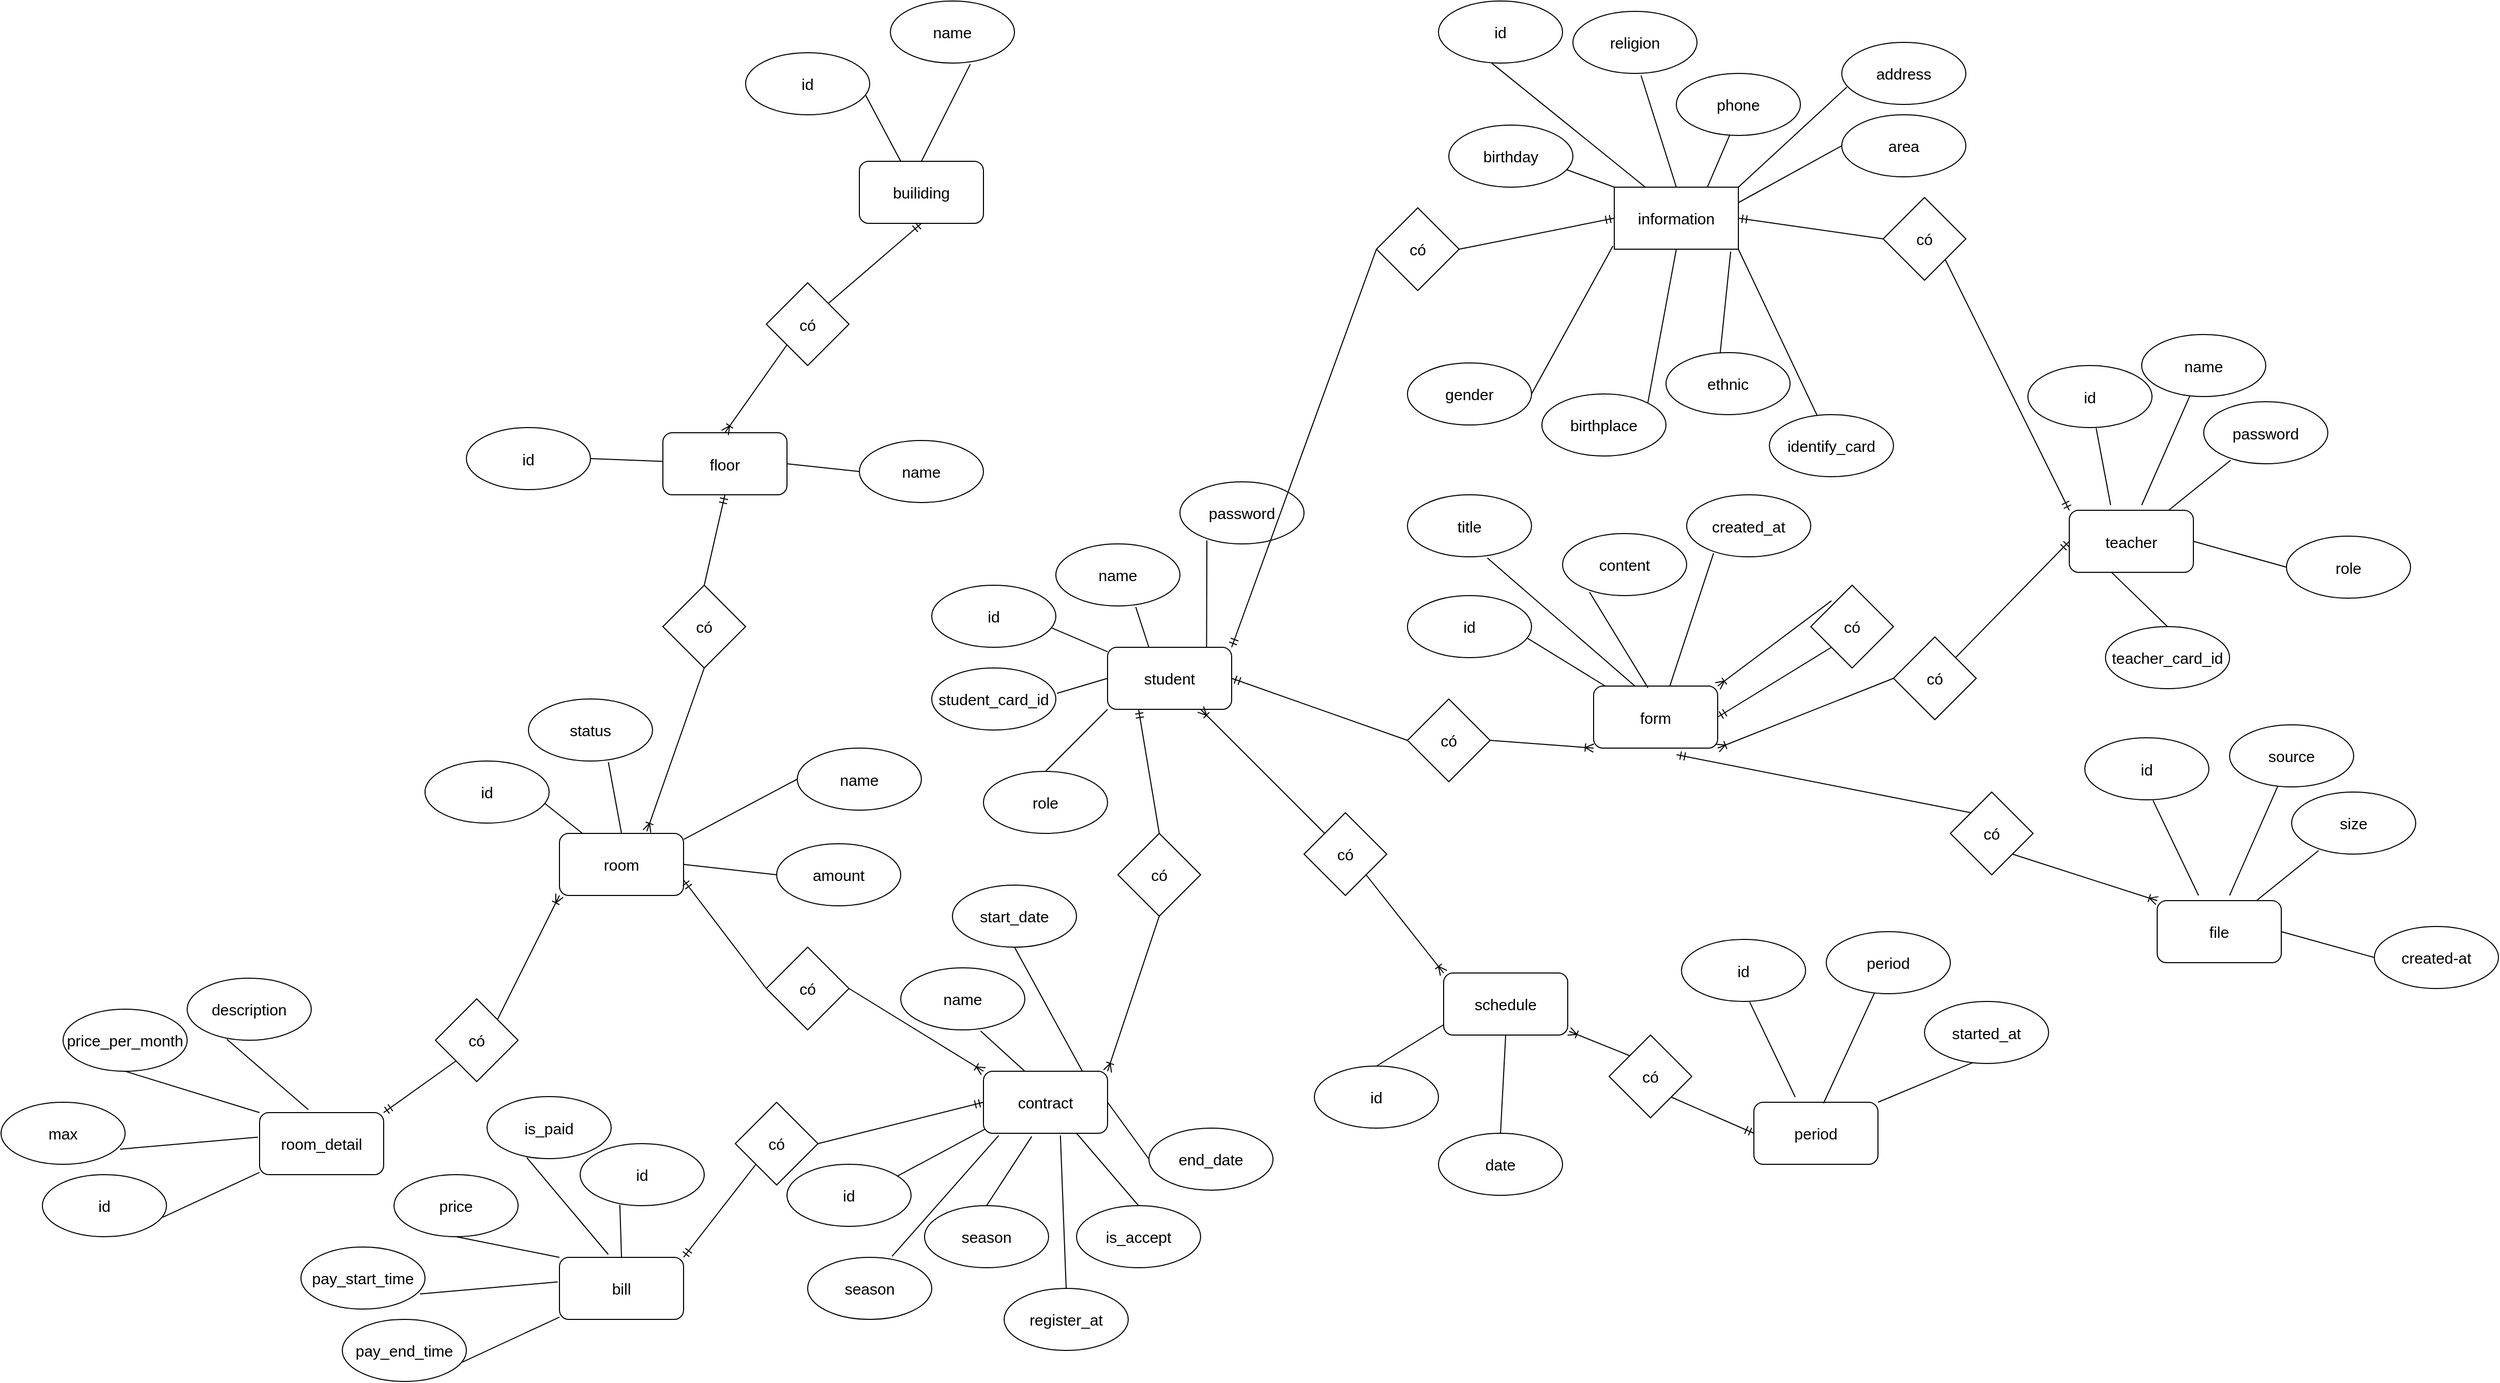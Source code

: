 <mxfile version="20.5.3" type="github">
  <diagram id="K4SE3sof4oe-6UEujn0E" name="Trang-1">
    <mxGraphModel dx="3422" dy="2712" grid="1" gridSize="10" guides="1" tooltips="1" connect="1" arrows="1" fold="1" page="1" pageScale="1" pageWidth="827" pageHeight="1169" math="0" shadow="0">
      <root>
        <mxCell id="0" />
        <mxCell id="1" parent="0" />
        <mxCell id="uzTgU-yGPW_uOpuA6TY6-1" value="student" style="rounded=1;whiteSpace=wrap;html=1;fontSize=15;" vertex="1" parent="1">
          <mxGeometry x="470" y="90" width="120" height="60" as="geometry" />
        </mxCell>
        <mxCell id="uzTgU-yGPW_uOpuA6TY6-2" value="id" style="ellipse;whiteSpace=wrap;html=1;fontSize=15;" vertex="1" parent="1">
          <mxGeometry x="300" y="30" width="120" height="60" as="geometry" />
        </mxCell>
        <mxCell id="uzTgU-yGPW_uOpuA6TY6-3" value="name" style="ellipse;whiteSpace=wrap;html=1;fontSize=15;" vertex="1" parent="1">
          <mxGeometry x="420" y="-10" width="120" height="60" as="geometry" />
        </mxCell>
        <mxCell id="uzTgU-yGPW_uOpuA6TY6-4" value="student_card_id" style="ellipse;whiteSpace=wrap;html=1;fontSize=15;" vertex="1" parent="1">
          <mxGeometry x="300" y="110" width="120" height="60" as="geometry" />
        </mxCell>
        <mxCell id="uzTgU-yGPW_uOpuA6TY6-6" value="password" style="ellipse;whiteSpace=wrap;html=1;fontSize=15;" vertex="1" parent="1">
          <mxGeometry x="540" y="-70" width="120" height="60" as="geometry" />
        </mxCell>
        <mxCell id="uzTgU-yGPW_uOpuA6TY6-8" value="role" style="ellipse;whiteSpace=wrap;html=1;fontSize=15;" vertex="1" parent="1">
          <mxGeometry x="350" y="210" width="120" height="60" as="geometry" />
        </mxCell>
        <mxCell id="uzTgU-yGPW_uOpuA6TY6-9" value="birthday" style="ellipse;whiteSpace=wrap;html=1;fontSize=15;" vertex="1" parent="1">
          <mxGeometry x="800" y="-415" width="120" height="60" as="geometry" />
        </mxCell>
        <mxCell id="uzTgU-yGPW_uOpuA6TY6-10" value="gender" style="ellipse;whiteSpace=wrap;html=1;fontSize=15;" vertex="1" parent="1">
          <mxGeometry x="760" y="-185" width="120" height="60" as="geometry" />
        </mxCell>
        <mxCell id="uzTgU-yGPW_uOpuA6TY6-11" value="ethnic" style="ellipse;whiteSpace=wrap;html=1;fontSize=15;" vertex="1" parent="1">
          <mxGeometry x="1010" y="-195" width="120" height="60" as="geometry" />
        </mxCell>
        <mxCell id="uzTgU-yGPW_uOpuA6TY6-12" value="religion" style="ellipse;whiteSpace=wrap;html=1;fontSize=15;" vertex="1" parent="1">
          <mxGeometry x="920" y="-525" width="120" height="60" as="geometry" />
        </mxCell>
        <mxCell id="uzTgU-yGPW_uOpuA6TY6-13" value="birthplace" style="ellipse;whiteSpace=wrap;html=1;fontSize=15;" vertex="1" parent="1">
          <mxGeometry x="890" y="-155" width="120" height="60" as="geometry" />
        </mxCell>
        <mxCell id="uzTgU-yGPW_uOpuA6TY6-14" value="phone" style="ellipse;whiteSpace=wrap;html=1;fontSize=15;" vertex="1" parent="1">
          <mxGeometry x="1020" y="-465" width="120" height="60" as="geometry" />
        </mxCell>
        <mxCell id="uzTgU-yGPW_uOpuA6TY6-15" value="identify_card" style="ellipse;whiteSpace=wrap;html=1;fontSize=15;" vertex="1" parent="1">
          <mxGeometry x="1110" y="-135" width="120" height="60" as="geometry" />
        </mxCell>
        <mxCell id="uzTgU-yGPW_uOpuA6TY6-16" value="address" style="ellipse;whiteSpace=wrap;html=1;fontSize=15;" vertex="1" parent="1">
          <mxGeometry x="1180" y="-495" width="120" height="60" as="geometry" />
        </mxCell>
        <mxCell id="uzTgU-yGPW_uOpuA6TY6-17" value="area" style="ellipse;whiteSpace=wrap;html=1;fontSize=15;" vertex="1" parent="1">
          <mxGeometry x="1180" y="-425" width="120" height="60" as="geometry" />
        </mxCell>
        <mxCell id="uzTgU-yGPW_uOpuA6TY6-18" value="information" style="whiteSpace=wrap;html=1;fontSize=15;" vertex="1" parent="1">
          <mxGeometry x="960" y="-355" width="120" height="60" as="geometry" />
        </mxCell>
        <mxCell id="uzTgU-yGPW_uOpuA6TY6-19" value="" style="endArrow=none;html=1;rounded=0;fontSize=15;exitX=0;exitY=0;exitDx=0;exitDy=0;entryX=0.948;entryY=0.717;entryDx=0;entryDy=0;entryPerimeter=0;" edge="1" parent="1" source="uzTgU-yGPW_uOpuA6TY6-18" target="uzTgU-yGPW_uOpuA6TY6-9">
          <mxGeometry width="50" height="50" relative="1" as="geometry">
            <mxPoint x="830" y="-385" as="sourcePoint" />
            <mxPoint x="880" y="-435" as="targetPoint" />
          </mxGeometry>
        </mxCell>
        <mxCell id="uzTgU-yGPW_uOpuA6TY6-25" value="" style="endArrow=none;html=1;rounded=0;fontSize=15;entryX=0.549;entryY=1.033;entryDx=0;entryDy=0;entryPerimeter=0;exitX=0.5;exitY=0;exitDx=0;exitDy=0;" edge="1" parent="1" source="uzTgU-yGPW_uOpuA6TY6-18" target="uzTgU-yGPW_uOpuA6TY6-12">
          <mxGeometry width="50" height="50" relative="1" as="geometry">
            <mxPoint x="1040" y="-335" as="sourcePoint" />
            <mxPoint x="1090" y="-385" as="targetPoint" />
          </mxGeometry>
        </mxCell>
        <mxCell id="uzTgU-yGPW_uOpuA6TY6-26" value="" style="endArrow=none;html=1;rounded=0;fontSize=15;entryX=0.429;entryY=1.001;entryDx=0;entryDy=0;entryPerimeter=0;exitX=0.75;exitY=0;exitDx=0;exitDy=0;" edge="1" parent="1" source="uzTgU-yGPW_uOpuA6TY6-18" target="uzTgU-yGPW_uOpuA6TY6-14">
          <mxGeometry width="50" height="50" relative="1" as="geometry">
            <mxPoint x="1000" y="-335" as="sourcePoint" />
            <mxPoint x="985.88" y="-433.02" as="targetPoint" />
          </mxGeometry>
        </mxCell>
        <mxCell id="uzTgU-yGPW_uOpuA6TY6-27" value="" style="endArrow=none;html=1;rounded=0;fontSize=15;entryX=0.041;entryY=0.72;entryDx=0;entryDy=0;entryPerimeter=0;exitX=1;exitY=0;exitDx=0;exitDy=0;" edge="1" parent="1" source="uzTgU-yGPW_uOpuA6TY6-18" target="uzTgU-yGPW_uOpuA6TY6-16">
          <mxGeometry width="50" height="50" relative="1" as="geometry">
            <mxPoint x="1010" y="-325" as="sourcePoint" />
            <mxPoint x="995.88" y="-423.02" as="targetPoint" />
          </mxGeometry>
        </mxCell>
        <mxCell id="uzTgU-yGPW_uOpuA6TY6-28" value="" style="endArrow=none;html=1;rounded=0;fontSize=15;entryX=0;entryY=0.5;entryDx=0;entryDy=0;exitX=1;exitY=0.25;exitDx=0;exitDy=0;" edge="1" parent="1" source="uzTgU-yGPW_uOpuA6TY6-18" target="uzTgU-yGPW_uOpuA6TY6-17">
          <mxGeometry width="50" height="50" relative="1" as="geometry">
            <mxPoint x="1020" y="-315" as="sourcePoint" />
            <mxPoint x="1005.88" y="-413.02" as="targetPoint" />
          </mxGeometry>
        </mxCell>
        <mxCell id="uzTgU-yGPW_uOpuA6TY6-29" value="" style="endArrow=none;html=1;rounded=0;fontSize=15;exitX=1;exitY=1;exitDx=0;exitDy=0;" edge="1" parent="1" source="uzTgU-yGPW_uOpuA6TY6-18" target="uzTgU-yGPW_uOpuA6TY6-15">
          <mxGeometry width="50" height="50" relative="1" as="geometry">
            <mxPoint x="1030" y="-305" as="sourcePoint" />
            <mxPoint x="1015.88" y="-403.02" as="targetPoint" />
          </mxGeometry>
        </mxCell>
        <mxCell id="uzTgU-yGPW_uOpuA6TY6-30" value="" style="endArrow=none;html=1;rounded=0;fontSize=15;entryX=0.437;entryY=0.002;entryDx=0;entryDy=0;entryPerimeter=0;exitX=0.938;exitY=1.039;exitDx=0;exitDy=0;exitPerimeter=0;" edge="1" parent="1" source="uzTgU-yGPW_uOpuA6TY6-18" target="uzTgU-yGPW_uOpuA6TY6-11">
          <mxGeometry width="50" height="50" relative="1" as="geometry">
            <mxPoint x="1040" y="-295" as="sourcePoint" />
            <mxPoint x="1025.88" y="-393.02" as="targetPoint" />
          </mxGeometry>
        </mxCell>
        <mxCell id="uzTgU-yGPW_uOpuA6TY6-31" value="" style="endArrow=none;html=1;rounded=0;fontSize=15;entryX=1;entryY=0;entryDx=0;entryDy=0;exitX=0.5;exitY=1;exitDx=0;exitDy=0;" edge="1" parent="1" source="uzTgU-yGPW_uOpuA6TY6-18" target="uzTgU-yGPW_uOpuA6TY6-13">
          <mxGeometry width="50" height="50" relative="1" as="geometry">
            <mxPoint x="1050" y="-285" as="sourcePoint" />
            <mxPoint x="1035.88" y="-383.02" as="targetPoint" />
          </mxGeometry>
        </mxCell>
        <mxCell id="uzTgU-yGPW_uOpuA6TY6-32" value="" style="endArrow=none;html=1;rounded=0;fontSize=15;entryX=1;entryY=0.5;entryDx=0;entryDy=0;exitX=-0.011;exitY=0.95;exitDx=0;exitDy=0;exitPerimeter=0;" edge="1" parent="1" source="uzTgU-yGPW_uOpuA6TY6-18" target="uzTgU-yGPW_uOpuA6TY6-10">
          <mxGeometry width="50" height="50" relative="1" as="geometry">
            <mxPoint x="1060" y="-275" as="sourcePoint" />
            <mxPoint x="1045.88" y="-373.02" as="targetPoint" />
          </mxGeometry>
        </mxCell>
        <mxCell id="uzTgU-yGPW_uOpuA6TY6-33" value="" style="endArrow=none;html=1;rounded=0;fontSize=15;exitX=0;exitY=1;exitDx=0;exitDy=0;entryX=0.5;entryY=0;entryDx=0;entryDy=0;" edge="1" parent="1" source="uzTgU-yGPW_uOpuA6TY6-1" target="uzTgU-yGPW_uOpuA6TY6-8">
          <mxGeometry width="50" height="50" relative="1" as="geometry">
            <mxPoint x="620" y="70" as="sourcePoint" />
            <mxPoint x="670" y="20" as="targetPoint" />
          </mxGeometry>
        </mxCell>
        <mxCell id="uzTgU-yGPW_uOpuA6TY6-34" value="" style="endArrow=none;html=1;rounded=0;fontSize=15;exitX=0.798;exitY=0.004;exitDx=0;exitDy=0;exitPerimeter=0;entryX=0.217;entryY=0.943;entryDx=0;entryDy=0;entryPerimeter=0;" edge="1" parent="1" source="uzTgU-yGPW_uOpuA6TY6-1" target="uzTgU-yGPW_uOpuA6TY6-6">
          <mxGeometry width="50" height="50" relative="1" as="geometry">
            <mxPoint x="690" y="160" as="sourcePoint" />
            <mxPoint x="750" y="170" as="targetPoint" />
          </mxGeometry>
        </mxCell>
        <mxCell id="uzTgU-yGPW_uOpuA6TY6-35" value="" style="endArrow=none;html=1;rounded=0;fontSize=15;exitX=0.333;exitY=0;exitDx=0;exitDy=0;exitPerimeter=0;entryX=0.644;entryY=1.018;entryDx=0;entryDy=0;entryPerimeter=0;" edge="1" parent="1" source="uzTgU-yGPW_uOpuA6TY6-1" target="uzTgU-yGPW_uOpuA6TY6-3">
          <mxGeometry width="50" height="50" relative="1" as="geometry">
            <mxPoint x="575.76" y="100.24" as="sourcePoint" />
            <mxPoint x="606.04" y="66.58" as="targetPoint" />
          </mxGeometry>
        </mxCell>
        <mxCell id="uzTgU-yGPW_uOpuA6TY6-36" value="" style="endArrow=none;html=1;rounded=0;fontSize=15;entryX=0.968;entryY=0.688;entryDx=0;entryDy=0;entryPerimeter=0;" edge="1" parent="1" source="uzTgU-yGPW_uOpuA6TY6-1" target="uzTgU-yGPW_uOpuA6TY6-2">
          <mxGeometry width="50" height="50" relative="1" as="geometry">
            <mxPoint x="585.76" y="110.24" as="sourcePoint" />
            <mxPoint x="616.04" y="76.58" as="targetPoint" />
          </mxGeometry>
        </mxCell>
        <mxCell id="uzTgU-yGPW_uOpuA6TY6-37" value="" style="endArrow=none;html=1;rounded=0;fontSize=15;exitX=0;exitY=0.5;exitDx=0;exitDy=0;entryX=1.01;entryY=0.409;entryDx=0;entryDy=0;entryPerimeter=0;" edge="1" parent="1" source="uzTgU-yGPW_uOpuA6TY6-1" target="uzTgU-yGPW_uOpuA6TY6-4">
          <mxGeometry width="50" height="50" relative="1" as="geometry">
            <mxPoint x="595.76" y="120.24" as="sourcePoint" />
            <mxPoint x="626.04" y="86.58" as="targetPoint" />
          </mxGeometry>
        </mxCell>
        <mxCell id="uzTgU-yGPW_uOpuA6TY6-50" value="teacher" style="rounded=1;whiteSpace=wrap;html=1;fontSize=15;" vertex="1" parent="1">
          <mxGeometry x="1400" y="-42.5" width="120" height="60" as="geometry" />
        </mxCell>
        <mxCell id="uzTgU-yGPW_uOpuA6TY6-51" value="id" style="ellipse;whiteSpace=wrap;html=1;fontSize=15;" vertex="1" parent="1">
          <mxGeometry x="1360" y="-182.5" width="120" height="60" as="geometry" />
        </mxCell>
        <mxCell id="uzTgU-yGPW_uOpuA6TY6-52" value="name" style="ellipse;whiteSpace=wrap;html=1;fontSize=15;" vertex="1" parent="1">
          <mxGeometry x="1470" y="-212.5" width="120" height="60" as="geometry" />
        </mxCell>
        <mxCell id="uzTgU-yGPW_uOpuA6TY6-53" value="teacher_card_id" style="ellipse;whiteSpace=wrap;html=1;fontSize=15;" vertex="1" parent="1">
          <mxGeometry x="1435" y="70" width="120" height="60" as="geometry" />
        </mxCell>
        <mxCell id="uzTgU-yGPW_uOpuA6TY6-54" value="password" style="ellipse;whiteSpace=wrap;html=1;fontSize=15;" vertex="1" parent="1">
          <mxGeometry x="1530" y="-147.5" width="120" height="60" as="geometry" />
        </mxCell>
        <mxCell id="uzTgU-yGPW_uOpuA6TY6-55" value="role" style="ellipse;whiteSpace=wrap;html=1;fontSize=15;" vertex="1" parent="1">
          <mxGeometry x="1610" y="-17.5" width="120" height="60" as="geometry" />
        </mxCell>
        <mxCell id="uzTgU-yGPW_uOpuA6TY6-56" value="" style="endArrow=none;html=1;rounded=0;fontSize=15;exitX=1;exitY=0.5;exitDx=0;exitDy=0;entryX=0;entryY=0.5;entryDx=0;entryDy=0;" edge="1" parent="1" source="uzTgU-yGPW_uOpuA6TY6-50" target="uzTgU-yGPW_uOpuA6TY6-55">
          <mxGeometry width="50" height="50" relative="1" as="geometry">
            <mxPoint x="1550" y="-62.5" as="sourcePoint" />
            <mxPoint x="1600" y="-112.5" as="targetPoint" />
          </mxGeometry>
        </mxCell>
        <mxCell id="uzTgU-yGPW_uOpuA6TY6-57" value="" style="endArrow=none;html=1;rounded=0;fontSize=15;exitX=0.798;exitY=0.004;exitDx=0;exitDy=0;exitPerimeter=0;entryX=0.217;entryY=0.943;entryDx=0;entryDy=0;entryPerimeter=0;" edge="1" parent="1" source="uzTgU-yGPW_uOpuA6TY6-50" target="uzTgU-yGPW_uOpuA6TY6-54">
          <mxGeometry width="50" height="50" relative="1" as="geometry">
            <mxPoint x="1620" y="27.5" as="sourcePoint" />
            <mxPoint x="1680" y="37.5" as="targetPoint" />
          </mxGeometry>
        </mxCell>
        <mxCell id="uzTgU-yGPW_uOpuA6TY6-58" value="" style="endArrow=none;html=1;rounded=0;fontSize=15;entryX=0.389;entryY=0.986;entryDx=0;entryDy=0;entryPerimeter=0;" edge="1" parent="1" target="uzTgU-yGPW_uOpuA6TY6-52">
          <mxGeometry width="50" height="50" relative="1" as="geometry">
            <mxPoint x="1470" y="-47.5" as="sourcePoint" />
            <mxPoint x="1536.04" y="-65.92" as="targetPoint" />
          </mxGeometry>
        </mxCell>
        <mxCell id="uzTgU-yGPW_uOpuA6TY6-59" value="" style="endArrow=none;html=1;rounded=0;fontSize=15;entryX=0.55;entryY=1.012;entryDx=0;entryDy=0;entryPerimeter=0;" edge="1" parent="1" target="uzTgU-yGPW_uOpuA6TY6-51">
          <mxGeometry width="50" height="50" relative="1" as="geometry">
            <mxPoint x="1440" y="-47.5" as="sourcePoint" />
            <mxPoint x="1546.04" y="-55.92" as="targetPoint" />
          </mxGeometry>
        </mxCell>
        <mxCell id="uzTgU-yGPW_uOpuA6TY6-60" value="" style="endArrow=none;html=1;rounded=0;fontSize=15;exitX=0.342;exitY=1.003;exitDx=0;exitDy=0;entryX=0.5;entryY=0;entryDx=0;entryDy=0;exitPerimeter=0;" edge="1" parent="1" source="uzTgU-yGPW_uOpuA6TY6-50" target="uzTgU-yGPW_uOpuA6TY6-53">
          <mxGeometry width="50" height="50" relative="1" as="geometry">
            <mxPoint x="1525.76" y="-12.26" as="sourcePoint" />
            <mxPoint x="1556.04" y="-45.92" as="targetPoint" />
          </mxGeometry>
        </mxCell>
        <mxCell id="uzTgU-yGPW_uOpuA6TY6-62" value="có" style="rhombus;whiteSpace=wrap;html=1;fontSize=15;" vertex="1" parent="1">
          <mxGeometry x="730" y="-335" width="80" height="80" as="geometry" />
        </mxCell>
        <mxCell id="uzTgU-yGPW_uOpuA6TY6-65" value="" style="endArrow=ERmandOne;html=1;rounded=0;fontSize=15;entryX=1;entryY=0;entryDx=0;entryDy=0;exitX=0;exitY=0.5;exitDx=0;exitDy=0;endFill=0;" edge="1" parent="1" source="uzTgU-yGPW_uOpuA6TY6-62" target="uzTgU-yGPW_uOpuA6TY6-1">
          <mxGeometry width="50" height="50" relative="1" as="geometry">
            <mxPoint x="780" y="100" as="sourcePoint" />
            <mxPoint x="830" y="50" as="targetPoint" />
          </mxGeometry>
        </mxCell>
        <mxCell id="uzTgU-yGPW_uOpuA6TY6-68" value="" style="endArrow=ERmandOne;html=1;rounded=0;fontSize=15;entryX=0;entryY=0.5;entryDx=0;entryDy=0;endFill=0;" edge="1" parent="1" target="uzTgU-yGPW_uOpuA6TY6-18">
          <mxGeometry width="50" height="50" relative="1" as="geometry">
            <mxPoint x="810" y="-295" as="sourcePoint" />
            <mxPoint x="620" y="-260" as="targetPoint" />
          </mxGeometry>
        </mxCell>
        <mxCell id="uzTgU-yGPW_uOpuA6TY6-69" value="có" style="rhombus;whiteSpace=wrap;html=1;fontSize=15;" vertex="1" parent="1">
          <mxGeometry x="1220" y="-345" width="80" height="80" as="geometry" />
        </mxCell>
        <mxCell id="uzTgU-yGPW_uOpuA6TY6-70" value="" style="endArrow=ERmandOne;html=1;rounded=0;fontSize=15;entryX=1;entryY=0.5;entryDx=0;entryDy=0;exitX=0;exitY=0.5;exitDx=0;exitDy=0;endFill=0;" edge="1" parent="1" source="uzTgU-yGPW_uOpuA6TY6-69" target="uzTgU-yGPW_uOpuA6TY6-18">
          <mxGeometry width="50" height="50" relative="1" as="geometry">
            <mxPoint x="820" y="-285" as="sourcePoint" />
            <mxPoint x="970" y="-315" as="targetPoint" />
          </mxGeometry>
        </mxCell>
        <mxCell id="uzTgU-yGPW_uOpuA6TY6-71" value="" style="endArrow=ERmandOne;html=1;rounded=0;fontSize=15;entryX=0;entryY=0;entryDx=0;entryDy=0;exitX=1;exitY=1;exitDx=0;exitDy=0;endFill=0;" edge="1" parent="1" source="uzTgU-yGPW_uOpuA6TY6-69" target="uzTgU-yGPW_uOpuA6TY6-50">
          <mxGeometry width="50" height="50" relative="1" as="geometry">
            <mxPoint x="1210" y="-302.5" as="sourcePoint" />
            <mxPoint x="980" y="92.5" as="targetPoint" />
          </mxGeometry>
        </mxCell>
        <mxCell id="uzTgU-yGPW_uOpuA6TY6-72" value="contract" style="rounded=1;whiteSpace=wrap;html=1;fontSize=15;" vertex="1" parent="1">
          <mxGeometry x="350" y="500" width="120" height="60" as="geometry" />
        </mxCell>
        <mxCell id="uzTgU-yGPW_uOpuA6TY6-73" value="id" style="ellipse;whiteSpace=wrap;html=1;fontSize=15;" vertex="1" parent="1">
          <mxGeometry x="160" y="590" width="120" height="60" as="geometry" />
        </mxCell>
        <mxCell id="uzTgU-yGPW_uOpuA6TY6-74" value="name" style="ellipse;whiteSpace=wrap;html=1;fontSize=15;" vertex="1" parent="1">
          <mxGeometry x="270" y="400" width="120" height="60" as="geometry" />
        </mxCell>
        <mxCell id="uzTgU-yGPW_uOpuA6TY6-75" value="season" style="ellipse;whiteSpace=wrap;html=1;fontSize=15;" vertex="1" parent="1">
          <mxGeometry x="180" y="680" width="120" height="60" as="geometry" />
        </mxCell>
        <mxCell id="uzTgU-yGPW_uOpuA6TY6-76" value="start_date" style="ellipse;whiteSpace=wrap;html=1;fontSize=15;" vertex="1" parent="1">
          <mxGeometry x="320" y="320" width="120" height="60" as="geometry" />
        </mxCell>
        <mxCell id="uzTgU-yGPW_uOpuA6TY6-77" value="end_date" style="ellipse;whiteSpace=wrap;html=1;fontSize=15;" vertex="1" parent="1">
          <mxGeometry x="510" y="555" width="120" height="60" as="geometry" />
        </mxCell>
        <mxCell id="uzTgU-yGPW_uOpuA6TY6-78" value="" style="endArrow=none;html=1;rounded=0;fontSize=15;exitX=1;exitY=0.5;exitDx=0;exitDy=0;entryX=0;entryY=0.5;entryDx=0;entryDy=0;" edge="1" parent="1" source="uzTgU-yGPW_uOpuA6TY6-72" target="uzTgU-yGPW_uOpuA6TY6-77">
          <mxGeometry width="50" height="50" relative="1" as="geometry">
            <mxPoint x="500" y="480" as="sourcePoint" />
            <mxPoint x="550" y="430" as="targetPoint" />
          </mxGeometry>
        </mxCell>
        <mxCell id="uzTgU-yGPW_uOpuA6TY6-79" value="" style="endArrow=none;html=1;rounded=0;fontSize=15;exitX=0.798;exitY=0.004;exitDx=0;exitDy=0;exitPerimeter=0;entryX=0.5;entryY=1;entryDx=0;entryDy=0;" edge="1" parent="1" source="uzTgU-yGPW_uOpuA6TY6-72" target="uzTgU-yGPW_uOpuA6TY6-76">
          <mxGeometry width="50" height="50" relative="1" as="geometry">
            <mxPoint x="570" y="570" as="sourcePoint" />
            <mxPoint x="630" y="580" as="targetPoint" />
          </mxGeometry>
        </mxCell>
        <mxCell id="uzTgU-yGPW_uOpuA6TY6-80" value="" style="endArrow=none;html=1;rounded=0;fontSize=15;exitX=0.333;exitY=0;exitDx=0;exitDy=0;exitPerimeter=0;entryX=0.644;entryY=1.018;entryDx=0;entryDy=0;entryPerimeter=0;" edge="1" parent="1" source="uzTgU-yGPW_uOpuA6TY6-72" target="uzTgU-yGPW_uOpuA6TY6-74">
          <mxGeometry width="50" height="50" relative="1" as="geometry">
            <mxPoint x="455.76" y="510.24" as="sourcePoint" />
            <mxPoint x="486.04" y="476.58" as="targetPoint" />
          </mxGeometry>
        </mxCell>
        <mxCell id="uzTgU-yGPW_uOpuA6TY6-81" value="" style="endArrow=none;html=1;rounded=0;fontSize=15;entryX=0.887;entryY=0.193;entryDx=0;entryDy=0;entryPerimeter=0;exitX=0.009;exitY=0.936;exitDx=0;exitDy=0;exitPerimeter=0;" edge="1" parent="1" source="uzTgU-yGPW_uOpuA6TY6-72" target="uzTgU-yGPW_uOpuA6TY6-73">
          <mxGeometry width="50" height="50" relative="1" as="geometry">
            <mxPoint x="465.76" y="520.24" as="sourcePoint" />
            <mxPoint x="496.04" y="486.58" as="targetPoint" />
          </mxGeometry>
        </mxCell>
        <mxCell id="uzTgU-yGPW_uOpuA6TY6-82" value="" style="endArrow=none;html=1;rounded=0;fontSize=15;exitX=0.123;exitY=1.037;exitDx=0;exitDy=0;entryX=0.68;entryY=-0.017;entryDx=0;entryDy=0;entryPerimeter=0;exitPerimeter=0;" edge="1" parent="1" source="uzTgU-yGPW_uOpuA6TY6-72" target="uzTgU-yGPW_uOpuA6TY6-75">
          <mxGeometry width="50" height="50" relative="1" as="geometry">
            <mxPoint x="475.76" y="530.24" as="sourcePoint" />
            <mxPoint x="506.04" y="496.58" as="targetPoint" />
          </mxGeometry>
        </mxCell>
        <mxCell id="uzTgU-yGPW_uOpuA6TY6-84" value="id" style="ellipse;whiteSpace=wrap;html=1;fontSize=15;" vertex="1" parent="1">
          <mxGeometry x="790" y="-535" width="120" height="60" as="geometry" />
        </mxCell>
        <mxCell id="uzTgU-yGPW_uOpuA6TY6-85" value="" style="endArrow=none;html=1;rounded=0;fontSize=15;entryX=0.429;entryY=1.001;entryDx=0;entryDy=0;entryPerimeter=0;exitX=0.25;exitY=0;exitDx=0;exitDy=0;" edge="1" parent="1" target="uzTgU-yGPW_uOpuA6TY6-84" source="uzTgU-yGPW_uOpuA6TY6-18">
          <mxGeometry width="50" height="50" relative="1" as="geometry">
            <mxPoint x="1030" y="-210" as="sourcePoint" />
            <mxPoint x="965.88" y="-288.02" as="targetPoint" />
          </mxGeometry>
        </mxCell>
        <mxCell id="uzTgU-yGPW_uOpuA6TY6-86" value="season" style="ellipse;whiteSpace=wrap;html=1;fontSize=15;" vertex="1" parent="1">
          <mxGeometry x="293" y="630" width="120" height="60" as="geometry" />
        </mxCell>
        <mxCell id="uzTgU-yGPW_uOpuA6TY6-87" value="" style="endArrow=none;html=1;rounded=0;fontSize=15;exitX=0.389;exitY=1.051;exitDx=0;exitDy=0;entryX=0.5;entryY=0;entryDx=0;entryDy=0;exitPerimeter=0;" edge="1" parent="1" target="uzTgU-yGPW_uOpuA6TY6-86" source="uzTgU-yGPW_uOpuA6TY6-72">
          <mxGeometry width="50" height="50" relative="1" as="geometry">
            <mxPoint x="250" y="730" as="sourcePoint" />
            <mxPoint x="330" y="630" as="targetPoint" />
          </mxGeometry>
        </mxCell>
        <mxCell id="uzTgU-yGPW_uOpuA6TY6-90" value="is_accept" style="ellipse;whiteSpace=wrap;html=1;fontSize=15;" vertex="1" parent="1">
          <mxGeometry x="440" y="630" width="120" height="60" as="geometry" />
        </mxCell>
        <mxCell id="uzTgU-yGPW_uOpuA6TY6-91" value="" style="endArrow=none;html=1;rounded=0;fontSize=15;exitX=0.75;exitY=1;exitDx=0;exitDy=0;entryX=0.5;entryY=0;entryDx=0;entryDy=0;" edge="1" parent="1" target="uzTgU-yGPW_uOpuA6TY6-90" source="uzTgU-yGPW_uOpuA6TY6-72">
          <mxGeometry width="50" height="50" relative="1" as="geometry">
            <mxPoint x="460" y="585" as="sourcePoint" />
            <mxPoint x="440" y="655" as="targetPoint" />
          </mxGeometry>
        </mxCell>
        <mxCell id="uzTgU-yGPW_uOpuA6TY6-92" value="room" style="rounded=1;whiteSpace=wrap;html=1;fontSize=15;" vertex="1" parent="1">
          <mxGeometry x="-60" y="270" width="120" height="60" as="geometry" />
        </mxCell>
        <mxCell id="uzTgU-yGPW_uOpuA6TY6-93" value="id" style="ellipse;whiteSpace=wrap;html=1;fontSize=15;" vertex="1" parent="1">
          <mxGeometry x="-190" y="200" width="120" height="60" as="geometry" />
        </mxCell>
        <mxCell id="uzTgU-yGPW_uOpuA6TY6-94" value="status" style="ellipse;whiteSpace=wrap;html=1;fontSize=15;" vertex="1" parent="1">
          <mxGeometry x="-90" y="140" width="120" height="60" as="geometry" />
        </mxCell>
        <mxCell id="uzTgU-yGPW_uOpuA6TY6-96" value="name" style="ellipse;whiteSpace=wrap;html=1;fontSize=15;" vertex="1" parent="1">
          <mxGeometry x="170" y="187.5" width="120" height="60" as="geometry" />
        </mxCell>
        <mxCell id="uzTgU-yGPW_uOpuA6TY6-97" value="amount" style="ellipse;whiteSpace=wrap;html=1;fontSize=15;" vertex="1" parent="1">
          <mxGeometry x="150" y="280" width="120" height="60" as="geometry" />
        </mxCell>
        <mxCell id="uzTgU-yGPW_uOpuA6TY6-98" value="" style="endArrow=none;html=1;rounded=0;fontSize=15;exitX=1;exitY=0.5;exitDx=0;exitDy=0;entryX=0;entryY=0.5;entryDx=0;entryDy=0;" edge="1" parent="1" source="uzTgU-yGPW_uOpuA6TY6-92" target="uzTgU-yGPW_uOpuA6TY6-97">
          <mxGeometry width="50" height="50" relative="1" as="geometry">
            <mxPoint x="90" y="250" as="sourcePoint" />
            <mxPoint x="140" y="200" as="targetPoint" />
          </mxGeometry>
        </mxCell>
        <mxCell id="uzTgU-yGPW_uOpuA6TY6-99" value="" style="endArrow=none;html=1;rounded=0;fontSize=15;exitX=1.003;exitY=0.094;exitDx=0;exitDy=0;exitPerimeter=0;entryX=0;entryY=0.5;entryDx=0;entryDy=0;" edge="1" parent="1" source="uzTgU-yGPW_uOpuA6TY6-92" target="uzTgU-yGPW_uOpuA6TY6-96">
          <mxGeometry width="50" height="50" relative="1" as="geometry">
            <mxPoint x="160" y="340" as="sourcePoint" />
            <mxPoint x="220" y="350" as="targetPoint" />
          </mxGeometry>
        </mxCell>
        <mxCell id="uzTgU-yGPW_uOpuA6TY6-100" value="" style="endArrow=none;html=1;rounded=0;fontSize=15;exitX=0.5;exitY=0;exitDx=0;exitDy=0;entryX=0.644;entryY=1.018;entryDx=0;entryDy=0;entryPerimeter=0;" edge="1" parent="1" source="uzTgU-yGPW_uOpuA6TY6-92" target="uzTgU-yGPW_uOpuA6TY6-94">
          <mxGeometry width="50" height="50" relative="1" as="geometry">
            <mxPoint x="45.76" y="280.24" as="sourcePoint" />
            <mxPoint x="76.04" y="246.58" as="targetPoint" />
          </mxGeometry>
        </mxCell>
        <mxCell id="uzTgU-yGPW_uOpuA6TY6-101" value="" style="endArrow=none;html=1;rounded=0;fontSize=15;entryX=0.968;entryY=0.688;entryDx=0;entryDy=0;entryPerimeter=0;" edge="1" parent="1" source="uzTgU-yGPW_uOpuA6TY6-92" target="uzTgU-yGPW_uOpuA6TY6-93">
          <mxGeometry width="50" height="50" relative="1" as="geometry">
            <mxPoint x="55.76" y="290.24" as="sourcePoint" />
            <mxPoint x="86.04" y="256.58" as="targetPoint" />
          </mxGeometry>
        </mxCell>
        <mxCell id="uzTgU-yGPW_uOpuA6TY6-103" value="" style="endArrow=ERmandOne;html=1;rounded=0;fontSize=15;entryX=1;entryY=0.75;entryDx=0;entryDy=0;exitX=0;exitY=0.5;exitDx=0;exitDy=0;endFill=0;fontStyle=1" edge="1" parent="1" target="uzTgU-yGPW_uOpuA6TY6-92" source="uzTgU-yGPW_uOpuA6TY6-143">
          <mxGeometry width="50" height="50" relative="1" as="geometry">
            <mxPoint x="180" y="290" as="sourcePoint" />
            <mxPoint x="300" y="230" as="targetPoint" />
          </mxGeometry>
        </mxCell>
        <mxCell id="uzTgU-yGPW_uOpuA6TY6-108" value="room_detail" style="rounded=1;whiteSpace=wrap;html=1;fontSize=15;" vertex="1" parent="1">
          <mxGeometry x="-350" y="540" width="120" height="60" as="geometry" />
        </mxCell>
        <mxCell id="uzTgU-yGPW_uOpuA6TY6-109" value="id" style="ellipse;whiteSpace=wrap;html=1;fontSize=15;" vertex="1" parent="1">
          <mxGeometry x="-560" y="600" width="120" height="60" as="geometry" />
        </mxCell>
        <mxCell id="uzTgU-yGPW_uOpuA6TY6-110" value="max" style="ellipse;whiteSpace=wrap;html=1;fontSize=15;" vertex="1" parent="1">
          <mxGeometry x="-600" y="530" width="120" height="60" as="geometry" />
        </mxCell>
        <mxCell id="uzTgU-yGPW_uOpuA6TY6-111" value="price_per_month" style="ellipse;whiteSpace=wrap;html=1;fontSize=15;" vertex="1" parent="1">
          <mxGeometry x="-540" y="440" width="120" height="60" as="geometry" />
        </mxCell>
        <mxCell id="uzTgU-yGPW_uOpuA6TY6-112" value="description" style="ellipse;whiteSpace=wrap;html=1;fontSize=15;" vertex="1" parent="1">
          <mxGeometry x="-420" y="410" width="120" height="60" as="geometry" />
        </mxCell>
        <mxCell id="uzTgU-yGPW_uOpuA6TY6-113" value="" style="endArrow=none;html=1;rounded=0;fontSize=15;exitX=0.393;exitY=-0.048;exitDx=0;exitDy=0;entryX=0.32;entryY=0.985;entryDx=0;entryDy=0;exitPerimeter=0;entryPerimeter=0;" edge="1" parent="1" source="uzTgU-yGPW_uOpuA6TY6-108" target="uzTgU-yGPW_uOpuA6TY6-112">
          <mxGeometry width="50" height="50" relative="1" as="geometry">
            <mxPoint x="-200" y="520" as="sourcePoint" />
            <mxPoint x="-150" y="470" as="targetPoint" />
          </mxGeometry>
        </mxCell>
        <mxCell id="uzTgU-yGPW_uOpuA6TY6-114" value="" style="endArrow=none;html=1;rounded=0;fontSize=15;exitX=0;exitY=0;exitDx=0;exitDy=0;entryX=0.5;entryY=1;entryDx=0;entryDy=0;" edge="1" parent="1" source="uzTgU-yGPW_uOpuA6TY6-108" target="uzTgU-yGPW_uOpuA6TY6-111">
          <mxGeometry width="50" height="50" relative="1" as="geometry">
            <mxPoint x="-130" y="610" as="sourcePoint" />
            <mxPoint x="-70" y="620" as="targetPoint" />
          </mxGeometry>
        </mxCell>
        <mxCell id="uzTgU-yGPW_uOpuA6TY6-115" value="" style="endArrow=none;html=1;rounded=0;fontSize=15;exitX=-0.014;exitY=0.396;exitDx=0;exitDy=0;exitPerimeter=0;entryX=0.959;entryY=0.756;entryDx=0;entryDy=0;entryPerimeter=0;" edge="1" parent="1" source="uzTgU-yGPW_uOpuA6TY6-108" target="uzTgU-yGPW_uOpuA6TY6-110">
          <mxGeometry width="50" height="50" relative="1" as="geometry">
            <mxPoint x="-244.24" y="550.24" as="sourcePoint" />
            <mxPoint x="-213.96" y="516.58" as="targetPoint" />
          </mxGeometry>
        </mxCell>
        <mxCell id="uzTgU-yGPW_uOpuA6TY6-116" value="" style="endArrow=none;html=1;rounded=0;fontSize=15;entryX=0.968;entryY=0.688;entryDx=0;entryDy=0;entryPerimeter=0;" edge="1" parent="1" source="uzTgU-yGPW_uOpuA6TY6-108" target="uzTgU-yGPW_uOpuA6TY6-109">
          <mxGeometry width="50" height="50" relative="1" as="geometry">
            <mxPoint x="-234.24" y="560.24" as="sourcePoint" />
            <mxPoint x="-203.96" y="526.58" as="targetPoint" />
          </mxGeometry>
        </mxCell>
        <mxCell id="uzTgU-yGPW_uOpuA6TY6-117" value="" style="endArrow=ERmandOne;html=1;rounded=0;fontSize=15;entryX=1;entryY=0;entryDx=0;entryDy=0;endFill=0;exitX=0;exitY=1;exitDx=0;exitDy=0;" edge="1" parent="1" target="uzTgU-yGPW_uOpuA6TY6-108" source="uzTgU-yGPW_uOpuA6TY6-118">
          <mxGeometry width="50" height="50" relative="1" as="geometry">
            <mxPoint x="-140" y="540" as="sourcePoint" />
            <mxPoint x="50" y="550" as="targetPoint" />
          </mxGeometry>
        </mxCell>
        <mxCell id="uzTgU-yGPW_uOpuA6TY6-118" value="có" style="rhombus;whiteSpace=wrap;html=1;fontSize=15;" vertex="1" parent="1">
          <mxGeometry x="-180" y="430" width="80" height="80" as="geometry" />
        </mxCell>
        <mxCell id="uzTgU-yGPW_uOpuA6TY6-120" value="" style="endArrow=ERoneToMany;html=1;rounded=0;fontSize=15;entryX=0;entryY=1;entryDx=0;entryDy=0;endFill=0;exitX=1;exitY=0;exitDx=0;exitDy=0;" edge="1" parent="1" source="uzTgU-yGPW_uOpuA6TY6-118" target="uzTgU-yGPW_uOpuA6TY6-92">
          <mxGeometry width="50" height="50" relative="1" as="geometry">
            <mxPoint x="-170.0" y="410.0" as="sourcePoint" />
            <mxPoint x="-250" y="460.0" as="targetPoint" />
          </mxGeometry>
        </mxCell>
        <mxCell id="uzTgU-yGPW_uOpuA6TY6-122" value="floor" style="rounded=1;whiteSpace=wrap;html=1;fontSize=15;" vertex="1" parent="1">
          <mxGeometry x="40" y="-117.5" width="120" height="60" as="geometry" />
        </mxCell>
        <mxCell id="uzTgU-yGPW_uOpuA6TY6-123" value="id" style="ellipse;whiteSpace=wrap;html=1;fontSize=15;" vertex="1" parent="1">
          <mxGeometry x="-150" y="-122.5" width="120" height="60" as="geometry" />
        </mxCell>
        <mxCell id="uzTgU-yGPW_uOpuA6TY6-124" value="name" style="ellipse;whiteSpace=wrap;html=1;fontSize=15;" vertex="1" parent="1">
          <mxGeometry x="230" y="-110" width="120" height="60" as="geometry" />
        </mxCell>
        <mxCell id="uzTgU-yGPW_uOpuA6TY6-129" value="" style="endArrow=none;html=1;rounded=0;fontSize=15;exitX=1;exitY=0.5;exitDx=0;exitDy=0;entryX=0;entryY=0.5;entryDx=0;entryDy=0;" edge="1" parent="1" source="uzTgU-yGPW_uOpuA6TY6-122" target="uzTgU-yGPW_uOpuA6TY6-124">
          <mxGeometry width="50" height="50" relative="1" as="geometry">
            <mxPoint x="115.76" y="-167.26" as="sourcePoint" />
            <mxPoint x="146.04" y="-200.92" as="targetPoint" />
          </mxGeometry>
        </mxCell>
        <mxCell id="uzTgU-yGPW_uOpuA6TY6-130" value="" style="endArrow=none;html=1;rounded=0;fontSize=15;entryX=1;entryY=0.5;entryDx=0;entryDy=0;" edge="1" parent="1" source="uzTgU-yGPW_uOpuA6TY6-122" target="uzTgU-yGPW_uOpuA6TY6-123">
          <mxGeometry width="50" height="50" relative="1" as="geometry">
            <mxPoint x="125.76" y="-157.26" as="sourcePoint" />
            <mxPoint x="156.04" y="-190.92" as="targetPoint" />
          </mxGeometry>
        </mxCell>
        <mxCell id="uzTgU-yGPW_uOpuA6TY6-131" value="" style="endArrow=ERmandOne;html=1;rounded=0;fontSize=15;entryX=0.5;entryY=1;entryDx=0;entryDy=0;exitX=0.5;exitY=0;exitDx=0;exitDy=0;endFill=0;" edge="1" parent="1" target="uzTgU-yGPW_uOpuA6TY6-122" source="uzTgU-yGPW_uOpuA6TY6-132">
          <mxGeometry width="50" height="50" relative="1" as="geometry">
            <mxPoint x="250.0" y="-157.5" as="sourcePoint" />
            <mxPoint x="370" y="-217.5" as="targetPoint" />
          </mxGeometry>
        </mxCell>
        <mxCell id="uzTgU-yGPW_uOpuA6TY6-132" value="có" style="rhombus;whiteSpace=wrap;html=1;fontSize=15;" vertex="1" parent="1">
          <mxGeometry x="40" y="30" width="80" height="80" as="geometry" />
        </mxCell>
        <mxCell id="uzTgU-yGPW_uOpuA6TY6-133" value="" style="endArrow=ERoneToMany;html=1;rounded=0;fontSize=15;entryX=0.704;entryY=-0.035;entryDx=0;entryDy=0;endFill=0;exitX=0.5;exitY=1;exitDx=0;exitDy=0;entryPerimeter=0;" edge="1" parent="1" source="uzTgU-yGPW_uOpuA6TY6-132" target="uzTgU-yGPW_uOpuA6TY6-92">
          <mxGeometry width="50" height="50" relative="1" as="geometry">
            <mxPoint x="-110" y="460" as="sourcePoint" />
            <mxPoint x="-50.0" y="340.0" as="targetPoint" />
          </mxGeometry>
        </mxCell>
        <mxCell id="uzTgU-yGPW_uOpuA6TY6-135" value="builiding" style="rounded=1;whiteSpace=wrap;html=1;fontSize=15;" vertex="1" parent="1">
          <mxGeometry x="230" y="-380" width="120" height="60" as="geometry" />
        </mxCell>
        <mxCell id="uzTgU-yGPW_uOpuA6TY6-136" value="id" style="ellipse;whiteSpace=wrap;html=1;fontSize=15;" vertex="1" parent="1">
          <mxGeometry x="120" y="-485" width="120" height="60" as="geometry" />
        </mxCell>
        <mxCell id="uzTgU-yGPW_uOpuA6TY6-137" value="name" style="ellipse;whiteSpace=wrap;html=1;fontSize=15;" vertex="1" parent="1">
          <mxGeometry x="260" y="-535" width="120" height="60" as="geometry" />
        </mxCell>
        <mxCell id="uzTgU-yGPW_uOpuA6TY6-138" value="" style="endArrow=none;html=1;rounded=0;fontSize=15;exitX=0.5;exitY=0;exitDx=0;exitDy=0;entryX=0.644;entryY=1.018;entryDx=0;entryDy=0;entryPerimeter=0;" edge="1" parent="1" source="uzTgU-yGPW_uOpuA6TY6-135" target="uzTgU-yGPW_uOpuA6TY6-137">
          <mxGeometry width="50" height="50" relative="1" as="geometry">
            <mxPoint x="545.76" y="-384.76" as="sourcePoint" />
            <mxPoint x="576.04" y="-418.42" as="targetPoint" />
          </mxGeometry>
        </mxCell>
        <mxCell id="uzTgU-yGPW_uOpuA6TY6-139" value="" style="endArrow=none;html=1;rounded=0;fontSize=15;entryX=0.968;entryY=0.688;entryDx=0;entryDy=0;entryPerimeter=0;" edge="1" parent="1" target="uzTgU-yGPW_uOpuA6TY6-136">
          <mxGeometry width="50" height="50" relative="1" as="geometry">
            <mxPoint x="270" y="-380" as="sourcePoint" />
            <mxPoint x="586.04" y="-408.42" as="targetPoint" />
          </mxGeometry>
        </mxCell>
        <mxCell id="uzTgU-yGPW_uOpuA6TY6-140" value="" style="endArrow=ERmandOne;html=1;rounded=0;fontSize=15;entryX=0.5;entryY=1;entryDx=0;entryDy=0;exitX=1;exitY=0;exitDx=0;exitDy=0;endFill=0;" edge="1" parent="1" source="uzTgU-yGPW_uOpuA6TY6-141" target="uzTgU-yGPW_uOpuA6TY6-135">
          <mxGeometry width="50" height="50" relative="1" as="geometry">
            <mxPoint x="680.0" y="-375.0" as="sourcePoint" />
            <mxPoint x="800" y="-435" as="targetPoint" />
          </mxGeometry>
        </mxCell>
        <mxCell id="uzTgU-yGPW_uOpuA6TY6-141" value="có" style="rhombus;whiteSpace=wrap;html=1;fontSize=15;" vertex="1" parent="1">
          <mxGeometry x="140" y="-262.5" width="80" height="80" as="geometry" />
        </mxCell>
        <mxCell id="uzTgU-yGPW_uOpuA6TY6-142" value="" style="endArrow=ERoneToMany;html=1;rounded=0;fontSize=15;endFill=0;exitX=0;exitY=1;exitDx=0;exitDy=0;entryX=0.5;entryY=0;entryDx=0;entryDy=0;" edge="1" parent="1" source="uzTgU-yGPW_uOpuA6TY6-141" target="uzTgU-yGPW_uOpuA6TY6-122">
          <mxGeometry width="50" height="50" relative="1" as="geometry">
            <mxPoint x="610" y="-125.0" as="sourcePoint" />
            <mxPoint x="387.4" y="-182.5" as="targetPoint" />
          </mxGeometry>
        </mxCell>
        <mxCell id="uzTgU-yGPW_uOpuA6TY6-143" value="có" style="rhombus;whiteSpace=wrap;html=1;fontSize=15;" vertex="1" parent="1">
          <mxGeometry x="140" y="380" width="80" height="80" as="geometry" />
        </mxCell>
        <mxCell id="uzTgU-yGPW_uOpuA6TY6-144" value="" style="endArrow=ERoneToMany;html=1;rounded=0;fontSize=15;entryX=0;entryY=0;entryDx=0;entryDy=0;endFill=0;exitX=1;exitY=0.5;exitDx=0;exitDy=0;" edge="1" parent="1" source="uzTgU-yGPW_uOpuA6TY6-143" target="uzTgU-yGPW_uOpuA6TY6-72">
          <mxGeometry width="50" height="50" relative="1" as="geometry">
            <mxPoint x="-110" y="460" as="sourcePoint" />
            <mxPoint x="-50" y="340" as="targetPoint" />
          </mxGeometry>
        </mxCell>
        <mxCell id="uzTgU-yGPW_uOpuA6TY6-145" value="có" style="rhombus;whiteSpace=wrap;html=1;fontSize=15;" vertex="1" parent="1">
          <mxGeometry x="480" y="270" width="80" height="80" as="geometry" />
        </mxCell>
        <mxCell id="uzTgU-yGPW_uOpuA6TY6-147" value="" style="endArrow=ERmandOne;html=1;rounded=0;fontSize=15;entryX=0.25;entryY=1;entryDx=0;entryDy=0;exitX=0.5;exitY=0;exitDx=0;exitDy=0;endFill=0;" edge="1" parent="1" source="uzTgU-yGPW_uOpuA6TY6-145" target="uzTgU-yGPW_uOpuA6TY6-1">
          <mxGeometry width="50" height="50" relative="1" as="geometry">
            <mxPoint x="720" y="120" as="sourcePoint" />
            <mxPoint x="600" y="145" as="targetPoint" />
          </mxGeometry>
        </mxCell>
        <mxCell id="uzTgU-yGPW_uOpuA6TY6-149" value="" style="endArrow=ERoneToMany;html=1;rounded=0;fontSize=15;entryX=1;entryY=0;entryDx=0;entryDy=0;endFill=0;exitX=0.5;exitY=1;exitDx=0;exitDy=0;" edge="1" parent="1" source="uzTgU-yGPW_uOpuA6TY6-145" target="uzTgU-yGPW_uOpuA6TY6-72">
          <mxGeometry width="50" height="50" relative="1" as="geometry">
            <mxPoint x="230" y="430" as="sourcePoint" />
            <mxPoint x="360" y="510" as="targetPoint" />
          </mxGeometry>
        </mxCell>
        <mxCell id="uzTgU-yGPW_uOpuA6TY6-150" value="bill" style="rounded=1;whiteSpace=wrap;html=1;fontSize=15;" vertex="1" parent="1">
          <mxGeometry x="-60" y="680" width="120" height="60" as="geometry" />
        </mxCell>
        <mxCell id="uzTgU-yGPW_uOpuA6TY6-151" value="pay_end_time" style="ellipse;whiteSpace=wrap;html=1;fontSize=15;" vertex="1" parent="1">
          <mxGeometry x="-270" y="740" width="120" height="60" as="geometry" />
        </mxCell>
        <mxCell id="uzTgU-yGPW_uOpuA6TY6-152" value="pay_start_time" style="ellipse;whiteSpace=wrap;html=1;fontSize=15;" vertex="1" parent="1">
          <mxGeometry x="-310" y="670" width="120" height="60" as="geometry" />
        </mxCell>
        <mxCell id="uzTgU-yGPW_uOpuA6TY6-153" value="price" style="ellipse;whiteSpace=wrap;html=1;fontSize=15;" vertex="1" parent="1">
          <mxGeometry x="-220" y="600" width="120" height="60" as="geometry" />
        </mxCell>
        <mxCell id="uzTgU-yGPW_uOpuA6TY6-154" value="is_paid" style="ellipse;whiteSpace=wrap;html=1;fontSize=15;" vertex="1" parent="1">
          <mxGeometry x="-130" y="524.5" width="120" height="60" as="geometry" />
        </mxCell>
        <mxCell id="uzTgU-yGPW_uOpuA6TY6-155" value="" style="endArrow=none;html=1;rounded=0;fontSize=15;exitX=0.393;exitY=-0.048;exitDx=0;exitDy=0;entryX=0.32;entryY=0.985;entryDx=0;entryDy=0;exitPerimeter=0;entryPerimeter=0;" edge="1" parent="1" source="uzTgU-yGPW_uOpuA6TY6-150" target="uzTgU-yGPW_uOpuA6TY6-154">
          <mxGeometry width="50" height="50" relative="1" as="geometry">
            <mxPoint x="90" y="660" as="sourcePoint" />
            <mxPoint x="140" y="610" as="targetPoint" />
          </mxGeometry>
        </mxCell>
        <mxCell id="uzTgU-yGPW_uOpuA6TY6-156" value="" style="endArrow=none;html=1;rounded=0;fontSize=15;exitX=0;exitY=0;exitDx=0;exitDy=0;entryX=0.5;entryY=1;entryDx=0;entryDy=0;" edge="1" parent="1" source="uzTgU-yGPW_uOpuA6TY6-150" target="uzTgU-yGPW_uOpuA6TY6-153">
          <mxGeometry width="50" height="50" relative="1" as="geometry">
            <mxPoint x="160" y="750" as="sourcePoint" />
            <mxPoint x="220" y="760" as="targetPoint" />
          </mxGeometry>
        </mxCell>
        <mxCell id="uzTgU-yGPW_uOpuA6TY6-157" value="" style="endArrow=none;html=1;rounded=0;fontSize=15;exitX=-0.014;exitY=0.396;exitDx=0;exitDy=0;exitPerimeter=0;entryX=0.959;entryY=0.756;entryDx=0;entryDy=0;entryPerimeter=0;" edge="1" parent="1" source="uzTgU-yGPW_uOpuA6TY6-150" target="uzTgU-yGPW_uOpuA6TY6-152">
          <mxGeometry width="50" height="50" relative="1" as="geometry">
            <mxPoint x="45.76" y="690.24" as="sourcePoint" />
            <mxPoint x="76.04" y="656.58" as="targetPoint" />
          </mxGeometry>
        </mxCell>
        <mxCell id="uzTgU-yGPW_uOpuA6TY6-158" value="" style="endArrow=none;html=1;rounded=0;fontSize=15;entryX=0.968;entryY=0.688;entryDx=0;entryDy=0;entryPerimeter=0;" edge="1" parent="1" source="uzTgU-yGPW_uOpuA6TY6-150" target="uzTgU-yGPW_uOpuA6TY6-151">
          <mxGeometry width="50" height="50" relative="1" as="geometry">
            <mxPoint x="55.76" y="700.24" as="sourcePoint" />
            <mxPoint x="86.04" y="666.58" as="targetPoint" />
          </mxGeometry>
        </mxCell>
        <mxCell id="uzTgU-yGPW_uOpuA6TY6-159" value="" style="endArrow=ERmandOne;html=1;rounded=0;fontSize=15;entryX=1;entryY=0;entryDx=0;entryDy=0;endFill=0;exitX=0;exitY=1;exitDx=0;exitDy=0;" edge="1" parent="1" source="uzTgU-yGPW_uOpuA6TY6-160" target="uzTgU-yGPW_uOpuA6TY6-150">
          <mxGeometry width="50" height="50" relative="1" as="geometry">
            <mxPoint x="150" y="680" as="sourcePoint" />
            <mxPoint x="340" y="690" as="targetPoint" />
          </mxGeometry>
        </mxCell>
        <mxCell id="uzTgU-yGPW_uOpuA6TY6-160" value="có" style="rhombus;whiteSpace=wrap;html=1;fontSize=15;" vertex="1" parent="1">
          <mxGeometry x="110" y="530" width="80" height="80" as="geometry" />
        </mxCell>
        <mxCell id="uzTgU-yGPW_uOpuA6TY6-161" value="" style="endArrow=ERmandOne;html=1;rounded=0;fontSize=15;entryX=0;entryY=0.5;entryDx=0;entryDy=0;endFill=0;exitX=1;exitY=0.5;exitDx=0;exitDy=0;" edge="1" parent="1" source="uzTgU-yGPW_uOpuA6TY6-160" target="uzTgU-yGPW_uOpuA6TY6-72">
          <mxGeometry width="50" height="50" relative="1" as="geometry">
            <mxPoint x="140.0" y="600" as="sourcePoint" />
            <mxPoint x="70.0" y="690" as="targetPoint" />
          </mxGeometry>
        </mxCell>
        <mxCell id="uzTgU-yGPW_uOpuA6TY6-162" value="id" style="ellipse;whiteSpace=wrap;html=1;fontSize=15;" vertex="1" parent="1">
          <mxGeometry x="-40" y="570" width="120" height="60" as="geometry" />
        </mxCell>
        <mxCell id="uzTgU-yGPW_uOpuA6TY6-163" value="" style="endArrow=none;html=1;rounded=0;fontSize=15;exitX=0.5;exitY=0;exitDx=0;exitDy=0;entryX=0.32;entryY=0.985;entryDx=0;entryDy=0;entryPerimeter=0;" edge="1" parent="1" target="uzTgU-yGPW_uOpuA6TY6-162" source="uzTgU-yGPW_uOpuA6TY6-150">
          <mxGeometry width="50" height="50" relative="1" as="geometry">
            <mxPoint x="97.16" y="670.0" as="sourcePoint" />
            <mxPoint x="250" y="602.88" as="targetPoint" />
          </mxGeometry>
        </mxCell>
        <mxCell id="uzTgU-yGPW_uOpuA6TY6-165" value="form" style="rounded=1;whiteSpace=wrap;html=1;fontSize=15;" vertex="1" parent="1">
          <mxGeometry x="940" y="127.5" width="120" height="60" as="geometry" />
        </mxCell>
        <mxCell id="uzTgU-yGPW_uOpuA6TY6-166" value="id" style="ellipse;whiteSpace=wrap;html=1;fontSize=15;" vertex="1" parent="1">
          <mxGeometry x="760" y="40" width="120" height="60" as="geometry" />
        </mxCell>
        <mxCell id="uzTgU-yGPW_uOpuA6TY6-167" value="title" style="ellipse;whiteSpace=wrap;html=1;fontSize=15;" vertex="1" parent="1">
          <mxGeometry x="760" y="-57.5" width="120" height="60" as="geometry" />
        </mxCell>
        <mxCell id="uzTgU-yGPW_uOpuA6TY6-169" value="content" style="ellipse;whiteSpace=wrap;html=1;fontSize=15;" vertex="1" parent="1">
          <mxGeometry x="910" y="-20" width="120" height="60" as="geometry" />
        </mxCell>
        <mxCell id="uzTgU-yGPW_uOpuA6TY6-172" value="" style="endArrow=none;html=1;rounded=0;fontSize=15;entryX=0.217;entryY=0.943;entryDx=0;entryDy=0;entryPerimeter=0;exitX=0.438;exitY=0.028;exitDx=0;exitDy=0;exitPerimeter=0;" edge="1" parent="1" source="uzTgU-yGPW_uOpuA6TY6-165" target="uzTgU-yGPW_uOpuA6TY6-169">
          <mxGeometry width="50" height="50" relative="1" as="geometry">
            <mxPoint x="1000" y="122.5" as="sourcePoint" />
            <mxPoint x="1220" y="207.5" as="targetPoint" />
          </mxGeometry>
        </mxCell>
        <mxCell id="uzTgU-yGPW_uOpuA6TY6-173" value="" style="endArrow=none;html=1;rounded=0;fontSize=15;exitX=0.333;exitY=0;exitDx=0;exitDy=0;exitPerimeter=0;entryX=0.644;entryY=1.018;entryDx=0;entryDy=0;entryPerimeter=0;" edge="1" parent="1" source="uzTgU-yGPW_uOpuA6TY6-165" target="uzTgU-yGPW_uOpuA6TY6-167">
          <mxGeometry width="50" height="50" relative="1" as="geometry">
            <mxPoint x="1045.76" y="137.74" as="sourcePoint" />
            <mxPoint x="1076.04" y="104.08" as="targetPoint" />
          </mxGeometry>
        </mxCell>
        <mxCell id="uzTgU-yGPW_uOpuA6TY6-174" value="" style="endArrow=none;html=1;rounded=0;fontSize=15;entryX=0.968;entryY=0.688;entryDx=0;entryDy=0;entryPerimeter=0;" edge="1" parent="1" source="uzTgU-yGPW_uOpuA6TY6-165" target="uzTgU-yGPW_uOpuA6TY6-166">
          <mxGeometry width="50" height="50" relative="1" as="geometry">
            <mxPoint x="1055.76" y="147.74" as="sourcePoint" />
            <mxPoint x="1086.04" y="114.08" as="targetPoint" />
          </mxGeometry>
        </mxCell>
        <mxCell id="uzTgU-yGPW_uOpuA6TY6-176" value="register_at" style="ellipse;whiteSpace=wrap;html=1;fontSize=15;" vertex="1" parent="1">
          <mxGeometry x="370" y="710" width="120" height="60" as="geometry" />
        </mxCell>
        <mxCell id="uzTgU-yGPW_uOpuA6TY6-177" value="" style="endArrow=none;html=1;rounded=0;fontSize=15;exitX=0.62;exitY=1.036;exitDx=0;exitDy=0;entryX=0.5;entryY=0;entryDx=0;entryDy=0;exitPerimeter=0;" edge="1" parent="1" target="uzTgU-yGPW_uOpuA6TY6-176" source="uzTgU-yGPW_uOpuA6TY6-72">
          <mxGeometry width="50" height="50" relative="1" as="geometry">
            <mxPoint x="493.68" y="620.0" as="sourcePoint" />
            <mxPoint x="427" y="686.94" as="targetPoint" />
          </mxGeometry>
        </mxCell>
        <mxCell id="uzTgU-yGPW_uOpuA6TY6-178" value="có" style="rhombus;whiteSpace=wrap;html=1;fontSize=15;" vertex="1" parent="1">
          <mxGeometry x="760" y="140" width="80" height="80" as="geometry" />
        </mxCell>
        <mxCell id="uzTgU-yGPW_uOpuA6TY6-181" value="" style="endArrow=ERmandOne;html=1;rounded=0;fontSize=15;entryX=1;entryY=0.5;entryDx=0;entryDy=0;exitX=0;exitY=0.5;exitDx=0;exitDy=0;endFill=0;" edge="1" parent="1" source="uzTgU-yGPW_uOpuA6TY6-178" target="uzTgU-yGPW_uOpuA6TY6-1">
          <mxGeometry width="50" height="50" relative="1" as="geometry">
            <mxPoint x="760" y="340" as="sourcePoint" />
            <mxPoint x="600" y="145" as="targetPoint" />
          </mxGeometry>
        </mxCell>
        <mxCell id="uzTgU-yGPW_uOpuA6TY6-183" value="" style="endArrow=ERoneToMany;html=1;rounded=0;fontSize=15;entryX=0;entryY=1;entryDx=0;entryDy=0;endFill=0;exitX=1;exitY=0.5;exitDx=0;exitDy=0;" edge="1" parent="1" source="uzTgU-yGPW_uOpuA6TY6-178" target="uzTgU-yGPW_uOpuA6TY6-165">
          <mxGeometry width="50" height="50" relative="1" as="geometry">
            <mxPoint x="890" y="342.5" as="sourcePoint" />
            <mxPoint x="940" y="192.5" as="targetPoint" />
          </mxGeometry>
        </mxCell>
        <mxCell id="uzTgU-yGPW_uOpuA6TY6-185" value="có" style="rhombus;whiteSpace=wrap;html=1;fontSize=15;" vertex="1" parent="1">
          <mxGeometry x="1230" y="80" width="80" height="80" as="geometry" />
        </mxCell>
        <mxCell id="uzTgU-yGPW_uOpuA6TY6-186" value="" style="endArrow=ERoneToMany;html=1;rounded=0;fontSize=15;entryX=1;entryY=1;entryDx=0;entryDy=0;endFill=0;exitX=0;exitY=0.5;exitDx=0;exitDy=0;" edge="1" parent="1" source="uzTgU-yGPW_uOpuA6TY6-185" target="uzTgU-yGPW_uOpuA6TY6-165">
          <mxGeometry width="50" height="50" relative="1" as="geometry">
            <mxPoint x="1266" y="367.5" as="sourcePoint" />
            <mxPoint x="1316" y="212.5" as="targetPoint" />
          </mxGeometry>
        </mxCell>
        <mxCell id="uzTgU-yGPW_uOpuA6TY6-187" value="" style="endArrow=ERmandOne;html=1;rounded=0;fontSize=15;entryX=0;entryY=0.5;entryDx=0;entryDy=0;exitX=1;exitY=0;exitDx=0;exitDy=0;endFill=0;" edge="1" parent="1" source="uzTgU-yGPW_uOpuA6TY6-185" target="uzTgU-yGPW_uOpuA6TY6-50">
          <mxGeometry width="50" height="50" relative="1" as="geometry">
            <mxPoint x="1310" y="-27.5" as="sourcePoint" />
            <mxPoint x="1100" y="67.5" as="targetPoint" />
          </mxGeometry>
        </mxCell>
        <mxCell id="uzTgU-yGPW_uOpuA6TY6-188" value="có" style="rhombus;whiteSpace=wrap;html=1;fontSize=15;" vertex="1" parent="1">
          <mxGeometry x="1150" y="30" width="80" height="80" as="geometry" />
        </mxCell>
        <mxCell id="uzTgU-yGPW_uOpuA6TY6-189" value="" style="endArrow=ERoneToMany;html=1;rounded=0;fontSize=15;endFill=0;exitX=0.25;exitY=0.188;exitDx=0;exitDy=0;entryX=1;entryY=0;entryDx=0;entryDy=0;exitPerimeter=0;" edge="1" parent="1" source="uzTgU-yGPW_uOpuA6TY6-188" target="uzTgU-yGPW_uOpuA6TY6-165">
          <mxGeometry width="50" height="50" relative="1" as="geometry">
            <mxPoint x="1140" y="112.5" as="sourcePoint" />
            <mxPoint x="1200" y="177.5" as="targetPoint" />
          </mxGeometry>
        </mxCell>
        <mxCell id="uzTgU-yGPW_uOpuA6TY6-190" value="" style="endArrow=ERmandOne;html=1;rounded=0;fontSize=15;entryX=1;entryY=0.5;entryDx=0;entryDy=0;exitX=0;exitY=1;exitDx=0;exitDy=0;endFill=0;" edge="1" parent="1" source="uzTgU-yGPW_uOpuA6TY6-188" target="uzTgU-yGPW_uOpuA6TY6-165">
          <mxGeometry width="50" height="50" relative="1" as="geometry">
            <mxPoint x="1487.36" y="310.3" as="sourcePoint" />
            <mxPoint x="1230" y="317.5" as="targetPoint" />
          </mxGeometry>
        </mxCell>
        <mxCell id="uzTgU-yGPW_uOpuA6TY6-191" value="created_at" style="ellipse;whiteSpace=wrap;html=1;fontSize=15;" vertex="1" parent="1">
          <mxGeometry x="1030" y="-57.5" width="120" height="60" as="geometry" />
        </mxCell>
        <mxCell id="uzTgU-yGPW_uOpuA6TY6-192" value="" style="endArrow=none;html=1;rounded=0;fontSize=15;entryX=0.217;entryY=0.943;entryDx=0;entryDy=0;entryPerimeter=0;exitX=0.613;exitY=0.007;exitDx=0;exitDy=0;exitPerimeter=0;" edge="1" parent="1" target="uzTgU-yGPW_uOpuA6TY6-191" source="uzTgU-yGPW_uOpuA6TY6-165">
          <mxGeometry width="50" height="50" relative="1" as="geometry">
            <mxPoint x="1020" y="122.5" as="sourcePoint" />
            <mxPoint x="1340" y="182.5" as="targetPoint" />
          </mxGeometry>
        </mxCell>
        <mxCell id="uzTgU-yGPW_uOpuA6TY6-193" value="file" style="rounded=1;whiteSpace=wrap;html=1;fontSize=15;" vertex="1" parent="1">
          <mxGeometry x="1485" y="335" width="120" height="60" as="geometry" />
        </mxCell>
        <mxCell id="uzTgU-yGPW_uOpuA6TY6-194" value="id" style="ellipse;whiteSpace=wrap;html=1;fontSize=15;" vertex="1" parent="1">
          <mxGeometry x="1415" y="177.5" width="120" height="60" as="geometry" />
        </mxCell>
        <mxCell id="uzTgU-yGPW_uOpuA6TY6-195" value="source" style="ellipse;whiteSpace=wrap;html=1;fontSize=15;" vertex="1" parent="1">
          <mxGeometry x="1555" y="165" width="120" height="60" as="geometry" />
        </mxCell>
        <mxCell id="uzTgU-yGPW_uOpuA6TY6-197" value="size" style="ellipse;whiteSpace=wrap;html=1;fontSize=15;" vertex="1" parent="1">
          <mxGeometry x="1615" y="230" width="120" height="60" as="geometry" />
        </mxCell>
        <mxCell id="uzTgU-yGPW_uOpuA6TY6-198" value="created-at" style="ellipse;whiteSpace=wrap;html=1;fontSize=15;" vertex="1" parent="1">
          <mxGeometry x="1695" y="360" width="120" height="60" as="geometry" />
        </mxCell>
        <mxCell id="uzTgU-yGPW_uOpuA6TY6-199" value="" style="endArrow=none;html=1;rounded=0;fontSize=15;exitX=1;exitY=0.5;exitDx=0;exitDy=0;entryX=0;entryY=0.5;entryDx=0;entryDy=0;" edge="1" parent="1" source="uzTgU-yGPW_uOpuA6TY6-193" target="uzTgU-yGPW_uOpuA6TY6-198">
          <mxGeometry width="50" height="50" relative="1" as="geometry">
            <mxPoint x="1635" y="315" as="sourcePoint" />
            <mxPoint x="1685" y="265" as="targetPoint" />
          </mxGeometry>
        </mxCell>
        <mxCell id="uzTgU-yGPW_uOpuA6TY6-200" value="" style="endArrow=none;html=1;rounded=0;fontSize=15;exitX=0.798;exitY=0.004;exitDx=0;exitDy=0;exitPerimeter=0;entryX=0.217;entryY=0.943;entryDx=0;entryDy=0;entryPerimeter=0;" edge="1" parent="1" source="uzTgU-yGPW_uOpuA6TY6-193" target="uzTgU-yGPW_uOpuA6TY6-197">
          <mxGeometry width="50" height="50" relative="1" as="geometry">
            <mxPoint x="1705" y="405" as="sourcePoint" />
            <mxPoint x="1765" y="415" as="targetPoint" />
          </mxGeometry>
        </mxCell>
        <mxCell id="uzTgU-yGPW_uOpuA6TY6-201" value="" style="endArrow=none;html=1;rounded=0;fontSize=15;entryX=0.389;entryY=0.986;entryDx=0;entryDy=0;entryPerimeter=0;" edge="1" parent="1" target="uzTgU-yGPW_uOpuA6TY6-195">
          <mxGeometry width="50" height="50" relative="1" as="geometry">
            <mxPoint x="1555" y="330" as="sourcePoint" />
            <mxPoint x="1621.04" y="311.58" as="targetPoint" />
          </mxGeometry>
        </mxCell>
        <mxCell id="uzTgU-yGPW_uOpuA6TY6-202" value="" style="endArrow=none;html=1;rounded=0;fontSize=15;entryX=0.55;entryY=1.012;entryDx=0;entryDy=0;entryPerimeter=0;" edge="1" parent="1" target="uzTgU-yGPW_uOpuA6TY6-194">
          <mxGeometry width="50" height="50" relative="1" as="geometry">
            <mxPoint x="1525" y="330" as="sourcePoint" />
            <mxPoint x="1631.04" y="321.58" as="targetPoint" />
          </mxGeometry>
        </mxCell>
        <mxCell id="uzTgU-yGPW_uOpuA6TY6-204" value="có" style="rhombus;whiteSpace=wrap;html=1;fontSize=15;" vertex="1" parent="1">
          <mxGeometry x="1285" y="230" width="80" height="80" as="geometry" />
        </mxCell>
        <mxCell id="uzTgU-yGPW_uOpuA6TY6-205" value="" style="endArrow=ERmandOne;html=1;rounded=0;fontSize=15;entryX=0.669;entryY=1.107;entryDx=0;entryDy=0;exitX=0;exitY=0;exitDx=0;exitDy=0;endFill=0;entryPerimeter=0;" edge="1" parent="1" source="uzTgU-yGPW_uOpuA6TY6-204" target="uzTgU-yGPW_uOpuA6TY6-165">
          <mxGeometry width="50" height="50" relative="1" as="geometry">
            <mxPoint x="1410.0" y="-2.5" as="sourcePoint" />
            <mxPoint x="1300.0" y="110" as="targetPoint" />
          </mxGeometry>
        </mxCell>
        <mxCell id="uzTgU-yGPW_uOpuA6TY6-206" value="" style="endArrow=ERoneToMany;html=1;rounded=0;fontSize=15;entryX=0;entryY=0;entryDx=0;entryDy=0;endFill=0;exitX=1;exitY=1;exitDx=0;exitDy=0;" edge="1" parent="1" source="uzTgU-yGPW_uOpuA6TY6-204" target="uzTgU-yGPW_uOpuA6TY6-193">
          <mxGeometry width="50" height="50" relative="1" as="geometry">
            <mxPoint x="1345.0" y="107.5" as="sourcePoint" />
            <mxPoint x="1175.0" y="175" as="targetPoint" />
          </mxGeometry>
        </mxCell>
        <mxCell id="uzTgU-yGPW_uOpuA6TY6-208" value="schedule" style="rounded=1;whiteSpace=wrap;html=1;fontSize=15;" vertex="1" parent="1">
          <mxGeometry x="795" y="405" width="120" height="60" as="geometry" />
        </mxCell>
        <mxCell id="uzTgU-yGPW_uOpuA6TY6-209" value="id" style="ellipse;whiteSpace=wrap;html=1;fontSize=15;" vertex="1" parent="1">
          <mxGeometry x="670" y="495" width="120" height="60" as="geometry" />
        </mxCell>
        <mxCell id="uzTgU-yGPW_uOpuA6TY6-210" value="date" style="ellipse;whiteSpace=wrap;html=1;fontSize=15;" vertex="1" parent="1">
          <mxGeometry x="790" y="560" width="120" height="60" as="geometry" />
        </mxCell>
        <mxCell id="uzTgU-yGPW_uOpuA6TY6-215" value="" style="endArrow=none;html=1;rounded=0;fontSize=15;entryX=0.5;entryY=0;entryDx=0;entryDy=0;exitX=0.5;exitY=1;exitDx=0;exitDy=0;" edge="1" parent="1" target="uzTgU-yGPW_uOpuA6TY6-210" source="uzTgU-yGPW_uOpuA6TY6-208">
          <mxGeometry width="50" height="50" relative="1" as="geometry">
            <mxPoint x="865.0" y="400" as="sourcePoint" />
            <mxPoint x="931.04" y="381.58" as="targetPoint" />
          </mxGeometry>
        </mxCell>
        <mxCell id="uzTgU-yGPW_uOpuA6TY6-216" value="" style="endArrow=none;html=1;rounded=0;fontSize=15;entryX=0.5;entryY=0;entryDx=0;entryDy=0;" edge="1" parent="1" target="uzTgU-yGPW_uOpuA6TY6-209">
          <mxGeometry width="50" height="50" relative="1" as="geometry">
            <mxPoint x="795" y="455" as="sourcePoint" />
            <mxPoint x="941.04" y="391.58" as="targetPoint" />
          </mxGeometry>
        </mxCell>
        <mxCell id="uzTgU-yGPW_uOpuA6TY6-217" value="period" style="rounded=1;whiteSpace=wrap;html=1;fontSize=15;" vertex="1" parent="1">
          <mxGeometry x="1095" y="530" width="120" height="60" as="geometry" />
        </mxCell>
        <mxCell id="uzTgU-yGPW_uOpuA6TY6-218" value="id" style="ellipse;whiteSpace=wrap;html=1;fontSize=15;" vertex="1" parent="1">
          <mxGeometry x="1025" y="372.5" width="120" height="60" as="geometry" />
        </mxCell>
        <mxCell id="uzTgU-yGPW_uOpuA6TY6-219" value="started_at" style="ellipse;whiteSpace=wrap;html=1;fontSize=15;" vertex="1" parent="1">
          <mxGeometry x="1260" y="432.5" width="120" height="60" as="geometry" />
        </mxCell>
        <mxCell id="uzTgU-yGPW_uOpuA6TY6-220" value="" style="endArrow=none;html=1;rounded=0;fontSize=15;entryX=0.389;entryY=0.986;entryDx=0;entryDy=0;entryPerimeter=0;exitX=1;exitY=0;exitDx=0;exitDy=0;" edge="1" parent="1" target="uzTgU-yGPW_uOpuA6TY6-219" source="uzTgU-yGPW_uOpuA6TY6-217">
          <mxGeometry width="50" height="50" relative="1" as="geometry">
            <mxPoint x="1165.0" y="525" as="sourcePoint" />
            <mxPoint x="1231.04" y="506.58" as="targetPoint" />
          </mxGeometry>
        </mxCell>
        <mxCell id="uzTgU-yGPW_uOpuA6TY6-221" value="" style="endArrow=none;html=1;rounded=0;fontSize=15;entryX=0.55;entryY=1.012;entryDx=0;entryDy=0;entryPerimeter=0;" edge="1" parent="1" target="uzTgU-yGPW_uOpuA6TY6-218">
          <mxGeometry width="50" height="50" relative="1" as="geometry">
            <mxPoint x="1135.0" y="525" as="sourcePoint" />
            <mxPoint x="1241.04" y="516.58" as="targetPoint" />
          </mxGeometry>
        </mxCell>
        <mxCell id="uzTgU-yGPW_uOpuA6TY6-222" value="period" style="ellipse;whiteSpace=wrap;html=1;fontSize=15;" vertex="1" parent="1">
          <mxGeometry x="1165" y="365" width="120" height="60" as="geometry" />
        </mxCell>
        <mxCell id="uzTgU-yGPW_uOpuA6TY6-223" value="" style="endArrow=none;html=1;rounded=0;fontSize=15;entryX=0.389;entryY=0.986;entryDx=0;entryDy=0;entryPerimeter=0;exitX=0.561;exitY=0.017;exitDx=0;exitDy=0;exitPerimeter=0;" edge="1" parent="1" target="uzTgU-yGPW_uOpuA6TY6-222" source="uzTgU-yGPW_uOpuA6TY6-217">
          <mxGeometry width="50" height="50" relative="1" as="geometry">
            <mxPoint x="1130" y="505" as="sourcePoint" />
            <mxPoint x="1146.04" y="481.58" as="targetPoint" />
          </mxGeometry>
        </mxCell>
        <mxCell id="uzTgU-yGPW_uOpuA6TY6-224" value="có" style="rhombus;whiteSpace=wrap;html=1;fontSize=15;" vertex="1" parent="1">
          <mxGeometry x="955" y="465" width="80" height="80" as="geometry" />
        </mxCell>
        <mxCell id="uzTgU-yGPW_uOpuA6TY6-225" value="" style="endArrow=ERoneToMany;html=1;rounded=0;fontSize=15;entryX=1.011;entryY=0.94;entryDx=0;entryDy=0;endFill=0;exitX=0;exitY=0;exitDx=0;exitDy=0;entryPerimeter=0;" edge="1" parent="1" source="uzTgU-yGPW_uOpuA6TY6-224" target="uzTgU-yGPW_uOpuA6TY6-208">
          <mxGeometry width="50" height="50" relative="1" as="geometry">
            <mxPoint x="1175" y="237.5" as="sourcePoint" />
            <mxPoint x="1315" y="282.5" as="targetPoint" />
          </mxGeometry>
        </mxCell>
        <mxCell id="uzTgU-yGPW_uOpuA6TY6-226" value="" style="endArrow=ERmandOne;html=1;rounded=0;fontSize=15;entryX=0;entryY=0.5;entryDx=0;entryDy=0;endFill=0;exitX=1;exitY=1;exitDx=0;exitDy=0;" edge="1" parent="1" source="uzTgU-yGPW_uOpuA6TY6-224" target="uzTgU-yGPW_uOpuA6TY6-217">
          <mxGeometry width="50" height="50" relative="1" as="geometry">
            <mxPoint x="945" y="475" as="sourcePoint" />
            <mxPoint x="955.28" y="118.92" as="targetPoint" />
          </mxGeometry>
        </mxCell>
        <mxCell id="uzTgU-yGPW_uOpuA6TY6-227" value="có" style="rhombus;whiteSpace=wrap;html=1;fontSize=15;" vertex="1" parent="1">
          <mxGeometry x="660" y="250" width="80" height="80" as="geometry" />
        </mxCell>
        <mxCell id="uzTgU-yGPW_uOpuA6TY6-228" value="" style="endArrow=ERoneToMany;html=1;rounded=0;fontSize=15;entryX=0;entryY=0;entryDx=0;entryDy=0;endFill=0;exitX=1;exitY=1;exitDx=0;exitDy=0;" edge="1" parent="1" source="uzTgU-yGPW_uOpuA6TY6-227" target="uzTgU-yGPW_uOpuA6TY6-208">
          <mxGeometry width="50" height="50" relative="1" as="geometry">
            <mxPoint x="850" y="190" as="sourcePoint" />
            <mxPoint x="950" y="197.5" as="targetPoint" />
          </mxGeometry>
        </mxCell>
        <mxCell id="uzTgU-yGPW_uOpuA6TY6-229" value="" style="endArrow=ERoneToMany;html=1;rounded=0;fontSize=15;entryX=0.75;entryY=1;entryDx=0;entryDy=0;endFill=0;exitX=0;exitY=0;exitDx=0;exitDy=0;" edge="1" parent="1" source="uzTgU-yGPW_uOpuA6TY6-227" target="uzTgU-yGPW_uOpuA6TY6-1">
          <mxGeometry width="50" height="50" relative="1" as="geometry">
            <mxPoint x="860" y="200" as="sourcePoint" />
            <mxPoint x="960" y="207.5" as="targetPoint" />
          </mxGeometry>
        </mxCell>
      </root>
    </mxGraphModel>
  </diagram>
</mxfile>
